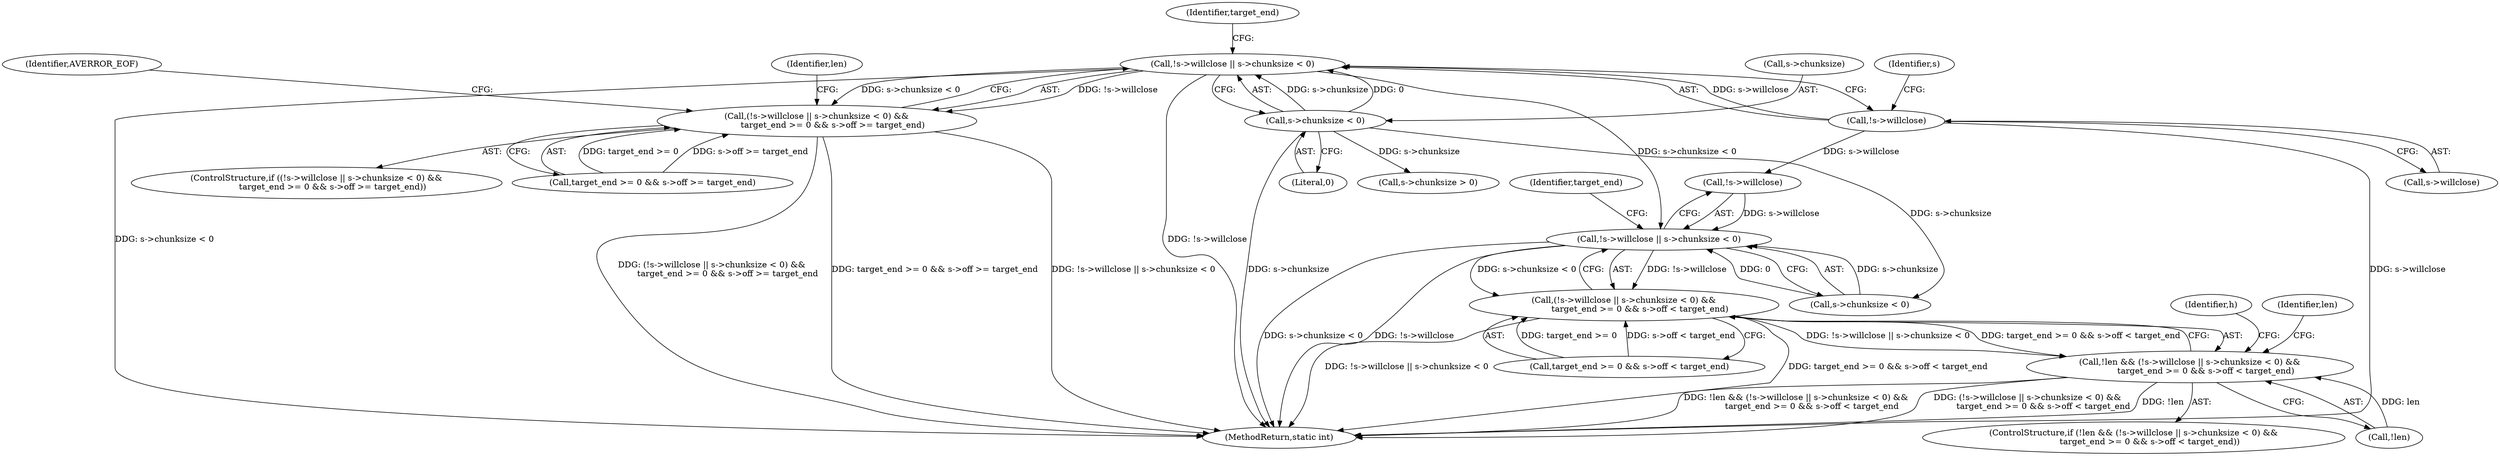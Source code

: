 digraph "0_FFmpeg_2a05c8f813de6f2278827734bf8102291e7484aa@API" {
"1000162" [label="(Call,!s->willclose || s->chunksize < 0)"];
"1000163" [label="(Call,!s->willclose)"];
"1000167" [label="(Call,s->chunksize < 0)"];
"1000161" [label="(Call,(!s->willclose || s->chunksize < 0) &&\n            target_end >= 0 && s->off >= target_end)"];
"1000196" [label="(Call,!s->willclose || s->chunksize < 0)"];
"1000195" [label="(Call,(!s->willclose || s->chunksize < 0) &&\n            target_end >= 0 && s->off < target_end)"];
"1000192" [label="(Call,!len && (!s->willclose || s->chunksize < 0) &&\n            target_end >= 0 && s->off < target_end)"];
"1000197" [label="(Call,!s->willclose)"];
"1000161" [label="(Call,(!s->willclose || s->chunksize < 0) &&\n            target_end >= 0 && s->off >= target_end)"];
"1000164" [label="(Call,s->willclose)"];
"1000238" [label="(Call,s->chunksize > 0)"];
"1000191" [label="(ControlStructure,if (!len && (!s->willclose || s->chunksize < 0) &&\n            target_end >= 0 && s->off < target_end))"];
"1000160" [label="(ControlStructure,if ((!s->willclose || s->chunksize < 0) &&\n            target_end >= 0 && s->off >= target_end))"];
"1000217" [label="(Identifier,h)"];
"1000229" [label="(Identifier,len)"];
"1000195" [label="(Call,(!s->willclose || s->chunksize < 0) &&\n            target_end >= 0 && s->off < target_end)"];
"1000201" [label="(Call,s->chunksize < 0)"];
"1000163" [label="(Call,!s->willclose)"];
"1000193" [label="(Call,!len)"];
"1000182" [label="(Identifier,AVERROR_EOF)"];
"1000250" [label="(MethodReturn,static int)"];
"1000167" [label="(Call,s->chunksize < 0)"];
"1000162" [label="(Call,!s->willclose || s->chunksize < 0)"];
"1000192" [label="(Call,!len && (!s->willclose || s->chunksize < 0) &&\n            target_end >= 0 && s->off < target_end)"];
"1000184" [label="(Identifier,len)"];
"1000169" [label="(Identifier,s)"];
"1000206" [label="(Call,target_end >= 0 && s->off < target_end)"];
"1000208" [label="(Identifier,target_end)"];
"1000171" [label="(Literal,0)"];
"1000168" [label="(Call,s->chunksize)"];
"1000172" [label="(Call,target_end >= 0 && s->off >= target_end)"];
"1000174" [label="(Identifier,target_end)"];
"1000196" [label="(Call,!s->willclose || s->chunksize < 0)"];
"1000162" -> "1000161"  [label="AST: "];
"1000162" -> "1000163"  [label="CFG: "];
"1000162" -> "1000167"  [label="CFG: "];
"1000163" -> "1000162"  [label="AST: "];
"1000167" -> "1000162"  [label="AST: "];
"1000174" -> "1000162"  [label="CFG: "];
"1000161" -> "1000162"  [label="CFG: "];
"1000162" -> "1000250"  [label="DDG: s->chunksize < 0"];
"1000162" -> "1000250"  [label="DDG: !s->willclose"];
"1000162" -> "1000161"  [label="DDG: !s->willclose"];
"1000162" -> "1000161"  [label="DDG: s->chunksize < 0"];
"1000163" -> "1000162"  [label="DDG: s->willclose"];
"1000167" -> "1000162"  [label="DDG: s->chunksize"];
"1000167" -> "1000162"  [label="DDG: 0"];
"1000162" -> "1000196"  [label="DDG: s->chunksize < 0"];
"1000163" -> "1000164"  [label="CFG: "];
"1000164" -> "1000163"  [label="AST: "];
"1000169" -> "1000163"  [label="CFG: "];
"1000163" -> "1000250"  [label="DDG: s->willclose"];
"1000163" -> "1000197"  [label="DDG: s->willclose"];
"1000167" -> "1000171"  [label="CFG: "];
"1000168" -> "1000167"  [label="AST: "];
"1000171" -> "1000167"  [label="AST: "];
"1000167" -> "1000250"  [label="DDG: s->chunksize"];
"1000167" -> "1000201"  [label="DDG: s->chunksize"];
"1000167" -> "1000238"  [label="DDG: s->chunksize"];
"1000161" -> "1000160"  [label="AST: "];
"1000161" -> "1000172"  [label="CFG: "];
"1000172" -> "1000161"  [label="AST: "];
"1000182" -> "1000161"  [label="CFG: "];
"1000184" -> "1000161"  [label="CFG: "];
"1000161" -> "1000250"  [label="DDG: target_end >= 0 && s->off >= target_end"];
"1000161" -> "1000250"  [label="DDG: !s->willclose || s->chunksize < 0"];
"1000161" -> "1000250"  [label="DDG: (!s->willclose || s->chunksize < 0) &&\n            target_end >= 0 && s->off >= target_end"];
"1000172" -> "1000161"  [label="DDG: target_end >= 0"];
"1000172" -> "1000161"  [label="DDG: s->off >= target_end"];
"1000196" -> "1000195"  [label="AST: "];
"1000196" -> "1000197"  [label="CFG: "];
"1000196" -> "1000201"  [label="CFG: "];
"1000197" -> "1000196"  [label="AST: "];
"1000201" -> "1000196"  [label="AST: "];
"1000208" -> "1000196"  [label="CFG: "];
"1000195" -> "1000196"  [label="CFG: "];
"1000196" -> "1000250"  [label="DDG: s->chunksize < 0"];
"1000196" -> "1000250"  [label="DDG: !s->willclose"];
"1000196" -> "1000195"  [label="DDG: !s->willclose"];
"1000196" -> "1000195"  [label="DDG: s->chunksize < 0"];
"1000197" -> "1000196"  [label="DDG: s->willclose"];
"1000201" -> "1000196"  [label="DDG: s->chunksize"];
"1000201" -> "1000196"  [label="DDG: 0"];
"1000195" -> "1000192"  [label="AST: "];
"1000195" -> "1000206"  [label="CFG: "];
"1000206" -> "1000195"  [label="AST: "];
"1000192" -> "1000195"  [label="CFG: "];
"1000195" -> "1000250"  [label="DDG: target_end >= 0 && s->off < target_end"];
"1000195" -> "1000250"  [label="DDG: !s->willclose || s->chunksize < 0"];
"1000195" -> "1000192"  [label="DDG: !s->willclose || s->chunksize < 0"];
"1000195" -> "1000192"  [label="DDG: target_end >= 0 && s->off < target_end"];
"1000206" -> "1000195"  [label="DDG: target_end >= 0"];
"1000206" -> "1000195"  [label="DDG: s->off < target_end"];
"1000192" -> "1000191"  [label="AST: "];
"1000192" -> "1000193"  [label="CFG: "];
"1000193" -> "1000192"  [label="AST: "];
"1000217" -> "1000192"  [label="CFG: "];
"1000229" -> "1000192"  [label="CFG: "];
"1000192" -> "1000250"  [label="DDG: (!s->willclose || s->chunksize < 0) &&\n            target_end >= 0 && s->off < target_end"];
"1000192" -> "1000250"  [label="DDG: !len"];
"1000192" -> "1000250"  [label="DDG: !len && (!s->willclose || s->chunksize < 0) &&\n            target_end >= 0 && s->off < target_end"];
"1000193" -> "1000192"  [label="DDG: len"];
}
